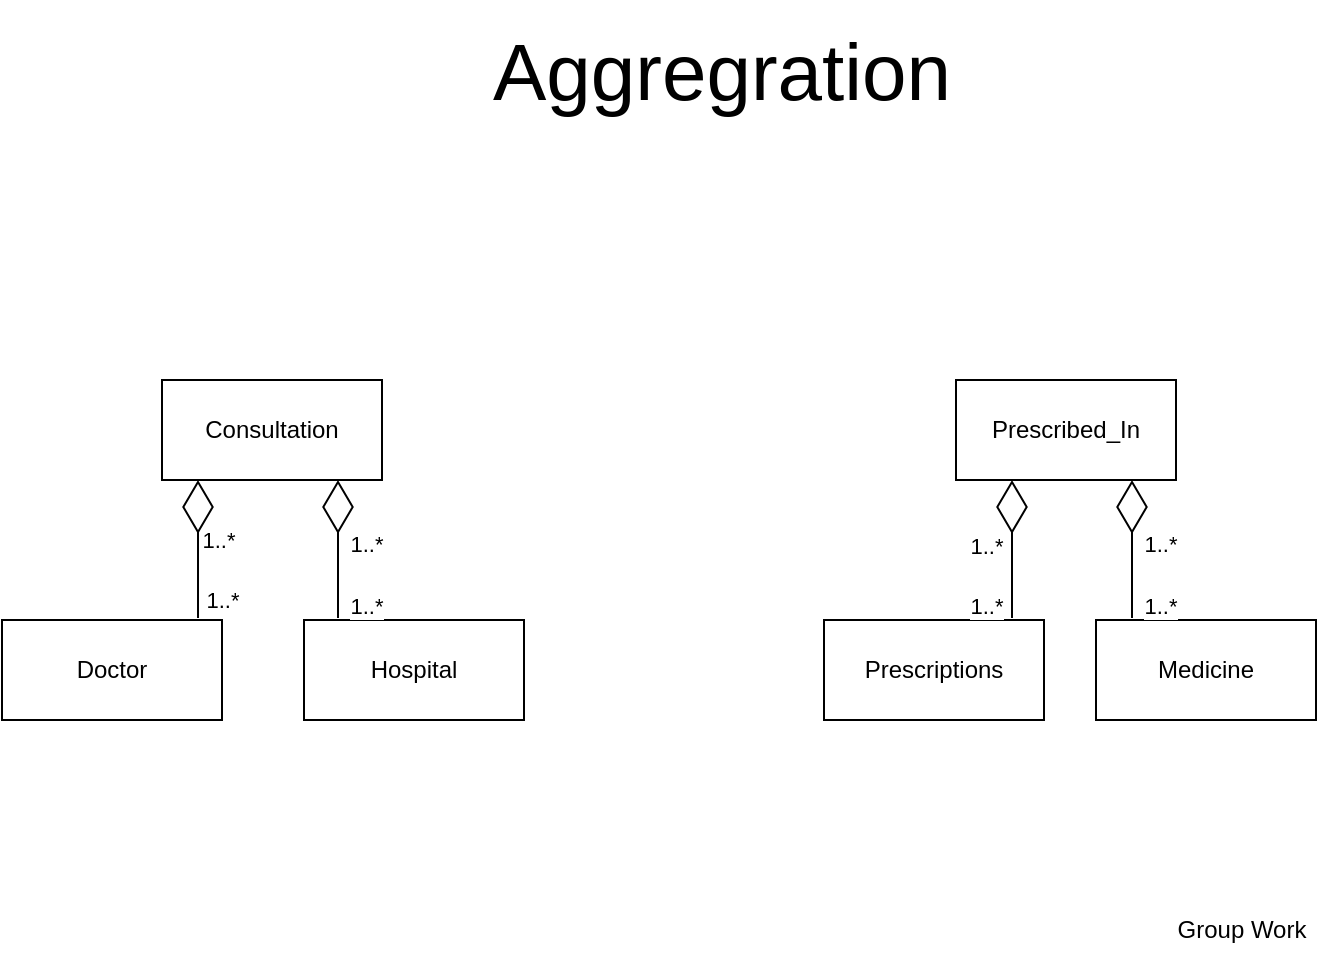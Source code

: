 <mxfile version="24.4.0" type="device">
  <diagram name="Page-1" id="hAKoQY44j5lO0ladiN9a">
    <mxGraphModel dx="1386" dy="797" grid="1" gridSize="10" guides="1" tooltips="1" connect="1" arrows="1" fold="1" page="1" pageScale="1" pageWidth="827" pageHeight="1169" math="0" shadow="0">
      <root>
        <mxCell id="0" />
        <mxCell id="1" parent="0" />
        <mxCell id="W3pawh41neYTCDGQMozx-5" value="Consultation" style="html=1;whiteSpace=wrap;" parent="1" vertex="1">
          <mxGeometry x="150" y="260" width="110" height="50" as="geometry" />
        </mxCell>
        <mxCell id="W3pawh41neYTCDGQMozx-6" value="Doctor" style="html=1;whiteSpace=wrap;" parent="1" vertex="1">
          <mxGeometry x="70" y="380" width="110" height="50" as="geometry" />
        </mxCell>
        <mxCell id="W3pawh41neYTCDGQMozx-7" value="Hospital" style="html=1;whiteSpace=wrap;" parent="1" vertex="1">
          <mxGeometry x="221" y="380" width="110" height="50" as="geometry" />
        </mxCell>
        <mxCell id="W3pawh41neYTCDGQMozx-8" value="" style="endArrow=diamondThin;endFill=0;endSize=24;html=1;rounded=0;exitX=0.891;exitY=-0.02;exitDx=0;exitDy=0;exitPerimeter=0;" parent="1" source="W3pawh41neYTCDGQMozx-6" edge="1">
          <mxGeometry width="160" relative="1" as="geometry">
            <mxPoint x="90" y="590" as="sourcePoint" />
            <mxPoint x="168" y="310" as="targetPoint" />
          </mxGeometry>
        </mxCell>
        <mxCell id="MuG2M-4CJgMo-OaR0PsP-2" value="1..*" style="edgeLabel;html=1;align=center;verticalAlign=middle;resizable=0;points=[];" vertex="1" connectable="0" parent="W3pawh41neYTCDGQMozx-8">
          <mxGeometry x="-0.652" y="-1" relative="1" as="geometry">
            <mxPoint x="11" y="3" as="offset" />
          </mxGeometry>
        </mxCell>
        <mxCell id="W3pawh41neYTCDGQMozx-9" value="" style="endArrow=diamondThin;endFill=0;endSize=24;html=1;rounded=0;exitX=0.891;exitY=-0.02;exitDx=0;exitDy=0;exitPerimeter=0;" parent="1" edge="1">
          <mxGeometry width="160" relative="1" as="geometry">
            <mxPoint x="238" y="379" as="sourcePoint" />
            <mxPoint x="238" y="310" as="targetPoint" />
          </mxGeometry>
        </mxCell>
        <mxCell id="W3pawh41neYTCDGQMozx-10" value="Prescribed_In" style="html=1;whiteSpace=wrap;" parent="1" vertex="1">
          <mxGeometry x="547" y="260" width="110" height="50" as="geometry" />
        </mxCell>
        <mxCell id="W3pawh41neYTCDGQMozx-11" value="Prescriptions" style="html=1;whiteSpace=wrap;" parent="1" vertex="1">
          <mxGeometry x="481" y="380" width="110" height="50" as="geometry" />
        </mxCell>
        <mxCell id="W3pawh41neYTCDGQMozx-12" value="Medicine" style="html=1;whiteSpace=wrap;" parent="1" vertex="1">
          <mxGeometry x="617" y="380" width="110" height="50" as="geometry" />
        </mxCell>
        <mxCell id="W3pawh41neYTCDGQMozx-13" value="" style="endArrow=diamondThin;endFill=0;endSize=24;html=1;rounded=0;exitX=0.891;exitY=-0.02;exitDx=0;exitDy=0;exitPerimeter=0;" parent="1" edge="1">
          <mxGeometry width="160" relative="1" as="geometry">
            <mxPoint x="575" y="379" as="sourcePoint" />
            <mxPoint x="575" y="310" as="targetPoint" />
          </mxGeometry>
        </mxCell>
        <mxCell id="W3pawh41neYTCDGQMozx-14" value="" style="endArrow=diamondThin;endFill=0;endSize=24;html=1;rounded=0;exitX=0.891;exitY=-0.02;exitDx=0;exitDy=0;exitPerimeter=0;" parent="1" edge="1">
          <mxGeometry width="160" relative="1" as="geometry">
            <mxPoint x="635" y="379" as="sourcePoint" />
            <mxPoint x="635" y="310" as="targetPoint" />
          </mxGeometry>
        </mxCell>
        <mxCell id="MuG2M-4CJgMo-OaR0PsP-1" value="Aggregration" style="text;html=1;align=center;verticalAlign=middle;whiteSpace=wrap;rounded=0;fontSize=40;" vertex="1" parent="1">
          <mxGeometry x="300" y="70" width="260" height="70" as="geometry" />
        </mxCell>
        <mxCell id="MuG2M-4CJgMo-OaR0PsP-3" value="1..*" style="edgeLabel;html=1;align=center;verticalAlign=middle;resizable=0;points=[];" vertex="1" connectable="0" parent="1">
          <mxGeometry x="190.008" y="390.0" as="geometry">
            <mxPoint x="-12" y="-50" as="offset" />
          </mxGeometry>
        </mxCell>
        <mxCell id="MuG2M-4CJgMo-OaR0PsP-4" value="1..*" style="edgeLabel;html=1;align=center;verticalAlign=middle;resizable=0;points=[];" vertex="1" connectable="0" parent="1">
          <mxGeometry x="199.998" y="390.0" as="geometry">
            <mxPoint x="52" y="-17" as="offset" />
          </mxGeometry>
        </mxCell>
        <mxCell id="MuG2M-4CJgMo-OaR0PsP-5" value="1..*" style="edgeLabel;html=1;align=center;verticalAlign=middle;resizable=0;points=[];" vertex="1" connectable="0" parent="1">
          <mxGeometry x="210.008" y="400.0" as="geometry">
            <mxPoint x="42" y="-58" as="offset" />
          </mxGeometry>
        </mxCell>
        <mxCell id="MuG2M-4CJgMo-OaR0PsP-7" value="1..*" style="edgeLabel;html=1;align=center;verticalAlign=middle;resizable=0;points=[];" vertex="1" connectable="0" parent="1">
          <mxGeometry x="509.998" y="390.0" as="geometry">
            <mxPoint x="52" y="-17" as="offset" />
          </mxGeometry>
        </mxCell>
        <mxCell id="MuG2M-4CJgMo-OaR0PsP-8" value="1..*" style="edgeLabel;html=1;align=center;verticalAlign=middle;resizable=0;points=[];" vertex="1" connectable="0" parent="1">
          <mxGeometry x="520.008" y="400.0" as="geometry">
            <mxPoint x="42" y="-57" as="offset" />
          </mxGeometry>
        </mxCell>
        <mxCell id="MuG2M-4CJgMo-OaR0PsP-9" value="1..*" style="edgeLabel;html=1;align=center;verticalAlign=middle;resizable=0;points=[];" vertex="1" connectable="0" parent="1">
          <mxGeometry x="596.998" y="390.0" as="geometry">
            <mxPoint x="52" y="-17" as="offset" />
          </mxGeometry>
        </mxCell>
        <mxCell id="MuG2M-4CJgMo-OaR0PsP-10" value="1..*" style="edgeLabel;html=1;align=center;verticalAlign=middle;resizable=0;points=[];" vertex="1" connectable="0" parent="1">
          <mxGeometry x="607.008" y="400.0" as="geometry">
            <mxPoint x="42" y="-58" as="offset" />
          </mxGeometry>
        </mxCell>
        <mxCell id="MuG2M-4CJgMo-OaR0PsP-11" value="Group Work" style="text;html=1;align=center;verticalAlign=middle;whiteSpace=wrap;rounded=0;" vertex="1" parent="1">
          <mxGeometry x="640" y="520" width="100" height="30" as="geometry" />
        </mxCell>
      </root>
    </mxGraphModel>
  </diagram>
</mxfile>
